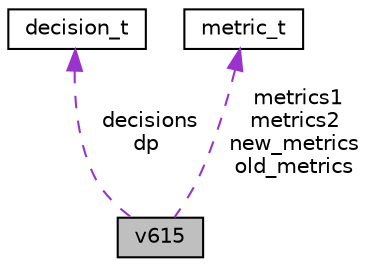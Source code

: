 digraph "v615"
{
 // LATEX_PDF_SIZE
  edge [fontname="Helvetica",fontsize="10",labelfontname="Helvetica",labelfontsize="10"];
  node [fontname="Helvetica",fontsize="10",shape=record];
  Node1 [label="v615",height=0.2,width=0.4,color="black", fillcolor="grey75", style="filled", fontcolor="black",tooltip=" "];
  Node2 -> Node1 [dir="back",color="darkorchid3",fontsize="10",style="dashed",label=" decisions\ndp" ,fontname="Helvetica"];
  Node2 [label="decision_t",height=0.2,width=0.4,color="black", fillcolor="white", style="filled",URL="$uniondecision__t.html",tooltip=" "];
  Node3 -> Node1 [dir="back",color="darkorchid3",fontsize="10",style="dashed",label=" metrics1\nmetrics2\nnew_metrics\nold_metrics" ,fontname="Helvetica"];
  Node3 [label="metric_t",height=0.2,width=0.4,color="black", fillcolor="white", style="filled",URL="$unionmetric__t.html",tooltip=" "];
}
